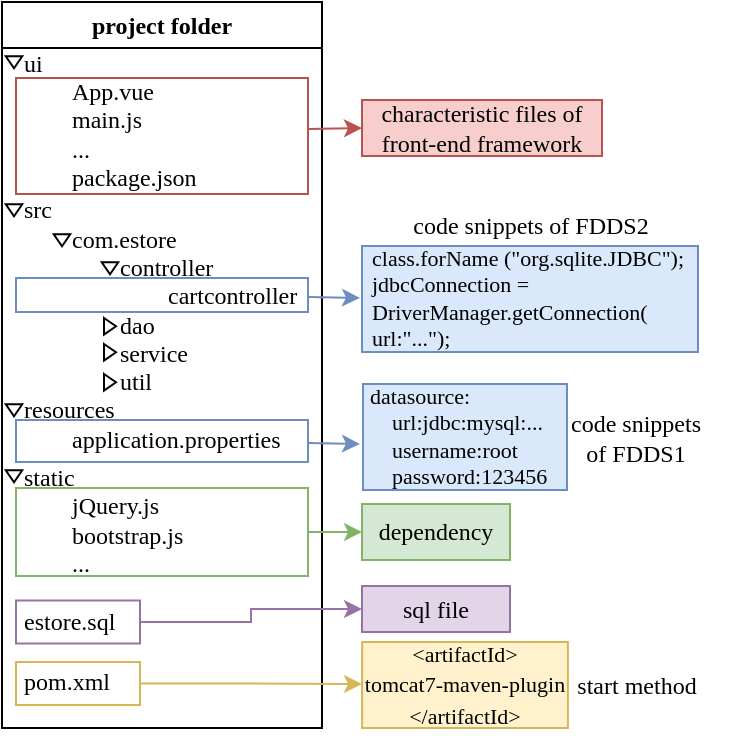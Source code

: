 <mxfile version="24.0.6" type="github">
  <diagram name="第 1 页" id="ws-1xwIyOariTcWcIGrg">
    <mxGraphModel dx="1386" dy="785" grid="0" gridSize="10" guides="1" tooltips="1" connect="1" arrows="1" fold="1" page="1" pageScale="1" pageWidth="1169" pageHeight="827" math="0" shadow="0">
      <root>
        <mxCell id="0" />
        <mxCell id="1" parent="0" />
        <mxCell id="hwFdZeZFJDHMBbYX0UYp-23" value="project folder" style="swimlane;whiteSpace=wrap;html=1;fontFamily=Times New Roman;" vertex="1" parent="1">
          <mxGeometry x="363" y="243" width="160" height="363" as="geometry">
            <mxRectangle x="363" y="243" width="100" height="26" as="alternateBounds" />
          </mxGeometry>
        </mxCell>
        <mxCell id="hwFdZeZFJDHMBbYX0UYp-62" value="" style="rounded=0;whiteSpace=wrap;html=1;fillColor=none;fontFamily=Times New Roman;strokeColor=#82b366;" vertex="1" parent="hwFdZeZFJDHMBbYX0UYp-23">
          <mxGeometry x="7" y="243" width="146" height="44" as="geometry" />
        </mxCell>
        <mxCell id="hwFdZeZFJDHMBbYX0UYp-44" value="&lt;div&gt;&lt;br&gt;&lt;/div&gt;&lt;div&gt;&lt;br&gt;&lt;/div&gt;" style="rounded=0;whiteSpace=wrap;html=1;fillColor=none;fontFamily=Times New Roman;strokeColor=#b85450;" vertex="1" parent="hwFdZeZFJDHMBbYX0UYp-23">
          <mxGeometry x="7" y="38" width="146" height="58" as="geometry" />
        </mxCell>
        <mxCell id="hwFdZeZFJDHMBbYX0UYp-36" value="estore.sql" style="text;html=1;align=left;verticalAlign=middle;whiteSpace=wrap;rounded=0;fontFamily=Times New Roman;" vertex="1" parent="hwFdZeZFJDHMBbYX0UYp-23">
          <mxGeometry x="9" y="295" width="60" height="30" as="geometry" />
        </mxCell>
        <mxCell id="hwFdZeZFJDHMBbYX0UYp-26" value="resources&lt;div&gt;&lt;span style=&quot;white-space: pre;&quot;&gt;&#x9;&lt;/span&gt;&lt;span style=&quot;background-color: initial;&quot;&gt;application.properties&lt;/span&gt;&lt;br&gt;&lt;/div&gt;" style="text;html=1;align=left;verticalAlign=middle;whiteSpace=wrap;rounded=0;fontFamily=Times New Roman;" vertex="1" parent="hwFdZeZFJDHMBbYX0UYp-23">
          <mxGeometry x="9" y="196" width="144" height="30" as="geometry" />
        </mxCell>
        <mxCell id="hwFdZeZFJDHMBbYX0UYp-27" value="&lt;div&gt;ui&lt;/div&gt;&lt;span style=&quot;white-space: pre;&quot;&gt;&#x9;&lt;/span&gt;App.vue&lt;div&gt;&lt;span style=&quot;white-space: pre;&quot;&gt;&#x9;&lt;/span&gt;main.js&lt;/div&gt;&lt;div&gt;&lt;span style=&quot;white-space: pre;&quot;&gt;&#x9;&lt;/span&gt;...&lt;/div&gt;&lt;div&gt;&lt;span style=&quot;white-space: pre;&quot;&gt;&#x9;&lt;/span&gt;package.json&lt;/div&gt;" style="text;html=1;align=left;verticalAlign=middle;whiteSpace=wrap;rounded=0;fontFamily=Times New Roman;" vertex="1" parent="hwFdZeZFJDHMBbYX0UYp-23">
          <mxGeometry x="9" y="44" width="60" height="30" as="geometry" />
        </mxCell>
        <mxCell id="hwFdZeZFJDHMBbYX0UYp-30" value="&lt;div&gt;src&lt;/div&gt;&lt;span style=&quot;white-space: pre;&quot;&gt;&#x9;&lt;/span&gt;com.estore&lt;div&gt;&lt;span style=&quot;white-space: pre;&quot;&gt;&#x9;&lt;span style=&quot;white-space: pre;&quot;&gt;&#x9;&lt;/span&gt;&lt;/span&gt;&lt;span style=&quot;background-color: initial;&quot;&gt;controller&lt;/span&gt;&lt;/div&gt;&lt;div&gt;&lt;span style=&quot;background-color: initial;&quot;&gt;&lt;span style=&quot;white-space: pre;&quot;&gt;&#x9;&lt;/span&gt;&lt;span style=&quot;white-space: pre;&quot;&gt;&#x9;&lt;/span&gt;&lt;span style=&quot;white-space: pre;&quot;&gt;&#x9;&lt;/span&gt;cartcontroller&lt;br&gt;&lt;/span&gt;&lt;/div&gt;&lt;div&gt;&lt;span style=&quot;white-space: pre;&quot;&gt;&#x9;&lt;span style=&quot;white-space: pre;&quot;&gt;&#x9;&lt;/span&gt;&lt;/span&gt;dao&lt;/div&gt;&lt;div&gt;&lt;span style=&quot;white-space: pre;&quot;&gt;&#x9;&lt;span style=&quot;white-space: pre;&quot;&gt;&#x9;&lt;/span&gt;&lt;/span&gt;service&lt;/div&gt;&lt;div&gt;&lt;span style=&quot;white-space: pre;&quot;&gt;&#x9;&lt;span style=&quot;white-space: pre;&quot;&gt;&#x9;&lt;/span&gt;&lt;/span&gt;util&lt;/div&gt;" style="text;html=1;align=left;verticalAlign=middle;whiteSpace=wrap;rounded=0;fontFamily=Times New Roman;" vertex="1" parent="hwFdZeZFJDHMBbYX0UYp-23">
          <mxGeometry x="9" y="132" width="60" height="30" as="geometry" />
        </mxCell>
        <mxCell id="hwFdZeZFJDHMBbYX0UYp-33" value="static&lt;div&gt;&lt;span style=&quot;white-space: pre;&quot;&gt;&#x9;&lt;/span&gt;&lt;span style=&quot;background-color: initial;&quot;&gt;jQuery.js&lt;/span&gt;&lt;br&gt;&lt;/div&gt;&lt;div&gt;&lt;span style=&quot;white-space: pre;&quot;&gt;&#x9;&lt;/span&gt;bootstrap.js&lt;/div&gt;&lt;div&gt;&lt;span style=&quot;white-space: pre;&quot;&gt;&#x9;&lt;/span&gt;...&lt;br&gt;&lt;/div&gt;" style="text;html=1;align=left;verticalAlign=middle;whiteSpace=wrap;rounded=0;fontFamily=Times New Roman;" vertex="1" parent="hwFdZeZFJDHMBbYX0UYp-23">
          <mxGeometry x="9" y="244" width="60" height="30" as="geometry" />
        </mxCell>
        <mxCell id="hwFdZeZFJDHMBbYX0UYp-32" value="pom.xml" style="text;html=1;align=left;verticalAlign=middle;whiteSpace=wrap;rounded=0;fontFamily=Times New Roman;" vertex="1" parent="hwFdZeZFJDHMBbYX0UYp-23">
          <mxGeometry x="9" y="325" width="60" height="30" as="geometry" />
        </mxCell>
        <mxCell id="hwFdZeZFJDHMBbYX0UYp-46" value="" style="rounded=0;whiteSpace=wrap;html=1;fillColor=none;fontFamily=Times New Roman;strokeColor=#9673a6;" vertex="1" parent="hwFdZeZFJDHMBbYX0UYp-23">
          <mxGeometry x="7" y="299.25" width="62" height="21.5" as="geometry" />
        </mxCell>
        <mxCell id="hwFdZeZFJDHMBbYX0UYp-47" value="" style="rounded=0;whiteSpace=wrap;html=1;fillColor=none;fontFamily=Times New Roman;strokeColor=#d6b656;" vertex="1" parent="hwFdZeZFJDHMBbYX0UYp-23">
          <mxGeometry x="7" y="330" width="62" height="21.5" as="geometry" />
        </mxCell>
        <mxCell id="hwFdZeZFJDHMBbYX0UYp-65" value="" style="rounded=0;whiteSpace=wrap;html=1;fillColor=none;fontFamily=Times New Roman;strokeColor=#6c8ebf;" vertex="1" parent="hwFdZeZFJDHMBbYX0UYp-23">
          <mxGeometry x="7" y="209" width="146" height="21" as="geometry" />
        </mxCell>
        <mxCell id="hwFdZeZFJDHMBbYX0UYp-98" value="&lt;div&gt;&lt;br&gt;&lt;/div&gt;&lt;div&gt;&lt;br&gt;&lt;/div&gt;" style="rounded=0;whiteSpace=wrap;html=1;fillColor=none;fontFamily=Times New Roman;strokeColor=#6c8ebf;" vertex="1" parent="hwFdZeZFJDHMBbYX0UYp-23">
          <mxGeometry x="7" y="138" width="146" height="17" as="geometry" />
        </mxCell>
        <mxCell id="hwFdZeZFJDHMBbYX0UYp-48" value="" style="verticalLabelPosition=bottom;verticalAlign=top;html=1;shape=mxgraph.basic.acute_triangle;dx=0.5;rotation=-180;fontFamily=Times New Roman;" vertex="1" parent="1">
          <mxGeometry x="364.88" y="270.13" width="8.25" height="6" as="geometry" />
        </mxCell>
        <mxCell id="hwFdZeZFJDHMBbYX0UYp-54" value="" style="verticalLabelPosition=bottom;verticalAlign=top;html=1;shape=mxgraph.basic.acute_triangle;dx=0.5;rotation=-180;fontFamily=Times New Roman;" vertex="1" parent="1">
          <mxGeometry x="364.88" y="344.13" width="8.25" height="6" as="geometry" />
        </mxCell>
        <mxCell id="hwFdZeZFJDHMBbYX0UYp-55" value="" style="verticalLabelPosition=bottom;verticalAlign=top;html=1;shape=mxgraph.basic.acute_triangle;dx=0.5;rotation=-180;fontFamily=Times New Roman;" vertex="1" parent="1">
          <mxGeometry x="388.88" y="359.13" width="8.25" height="6" as="geometry" />
        </mxCell>
        <mxCell id="hwFdZeZFJDHMBbYX0UYp-56" value="" style="verticalLabelPosition=bottom;verticalAlign=top;html=1;shape=mxgraph.basic.acute_triangle;dx=0.5;rotation=-180;fontFamily=Times New Roman;" vertex="1" parent="1">
          <mxGeometry x="412.88" y="373.13" width="8.25" height="6" as="geometry" />
        </mxCell>
        <mxCell id="hwFdZeZFJDHMBbYX0UYp-57" value="" style="verticalLabelPosition=bottom;verticalAlign=top;html=1;shape=mxgraph.basic.acute_triangle;dx=0.5;rotation=90;fontFamily=Times New Roman;" vertex="1" parent="1">
          <mxGeometry x="412.88" y="402.13" width="8.25" height="6" as="geometry" />
        </mxCell>
        <mxCell id="hwFdZeZFJDHMBbYX0UYp-58" value="" style="verticalLabelPosition=bottom;verticalAlign=top;html=1;shape=mxgraph.basic.acute_triangle;dx=0.5;rotation=90;fontFamily=Times New Roman;" vertex="1" parent="1">
          <mxGeometry x="412.88" y="415.13" width="8.25" height="6" as="geometry" />
        </mxCell>
        <mxCell id="hwFdZeZFJDHMBbYX0UYp-59" value="" style="verticalLabelPosition=bottom;verticalAlign=top;html=1;shape=mxgraph.basic.acute_triangle;dx=0.5;rotation=90;fontFamily=Times New Roman;" vertex="1" parent="1">
          <mxGeometry x="412.88" y="430.13" width="8.25" height="6" as="geometry" />
        </mxCell>
        <mxCell id="hwFdZeZFJDHMBbYX0UYp-60" value="" style="verticalLabelPosition=bottom;verticalAlign=top;html=1;shape=mxgraph.basic.acute_triangle;dx=0.5;rotation=-180;fontFamily=Times New Roman;" vertex="1" parent="1">
          <mxGeometry x="364.88" y="444.13" width="8.25" height="6" as="geometry" />
        </mxCell>
        <mxCell id="hwFdZeZFJDHMBbYX0UYp-61" value="" style="verticalLabelPosition=bottom;verticalAlign=top;html=1;shape=mxgraph.basic.acute_triangle;dx=0.5;rotation=-180;fontFamily=Times New Roman;" vertex="1" parent="1">
          <mxGeometry x="364.88" y="477.13" width="8.25" height="6" as="geometry" />
        </mxCell>
        <mxCell id="hwFdZeZFJDHMBbYX0UYp-64" style="edgeStyle=orthogonalEdgeStyle;rounded=0;orthogonalLoop=1;jettySize=auto;html=1;exitX=1;exitY=0.5;exitDx=0;exitDy=0;fontFamily=Times New Roman;fillColor=#fff2cc;strokeColor=#d6b656;" edge="1" parent="1" source="hwFdZeZFJDHMBbYX0UYp-47">
          <mxGeometry relative="1" as="geometry">
            <mxPoint x="543" y="584" as="targetPoint" />
          </mxGeometry>
        </mxCell>
        <mxCell id="hwFdZeZFJDHMBbYX0UYp-73" value="dependency" style="text;html=1;align=center;verticalAlign=middle;whiteSpace=wrap;rounded=0;fontFamily=Times New Roman;fillColor=#d5e8d4;strokeColor=#82b366;" vertex="1" parent="1">
          <mxGeometry x="543" y="494" width="74" height="28" as="geometry" />
        </mxCell>
        <mxCell id="hwFdZeZFJDHMBbYX0UYp-75" value="sql file" style="text;html=1;align=center;verticalAlign=middle;whiteSpace=wrap;rounded=0;fontFamily=Times New Roman;fillColor=#e1d5e7;strokeColor=#9673a6;" vertex="1" parent="1">
          <mxGeometry x="543" y="535" width="74" height="23" as="geometry" />
        </mxCell>
        <mxCell id="hwFdZeZFJDHMBbYX0UYp-82" style="edgeStyle=orthogonalEdgeStyle;rounded=0;orthogonalLoop=1;jettySize=auto;html=1;exitX=1;exitY=0.5;exitDx=0;exitDy=0;fontFamily=Times New Roman;fillColor=#e1d5e7;strokeColor=#9673a6;" edge="1" parent="1" source="hwFdZeZFJDHMBbYX0UYp-46" target="hwFdZeZFJDHMBbYX0UYp-75">
          <mxGeometry relative="1" as="geometry" />
        </mxCell>
        <mxCell id="hwFdZeZFJDHMBbYX0UYp-84" style="edgeStyle=orthogonalEdgeStyle;rounded=0;orthogonalLoop=1;jettySize=auto;html=1;exitX=1;exitY=0.5;exitDx=0;exitDy=0;entryX=0;entryY=0.5;entryDx=0;entryDy=0;fontFamily=Times New Roman;fillColor=#d5e8d4;strokeColor=#82b366;" edge="1" parent="1" source="hwFdZeZFJDHMBbYX0UYp-62" target="hwFdZeZFJDHMBbYX0UYp-73">
          <mxGeometry relative="1" as="geometry" />
        </mxCell>
        <mxCell id="hwFdZeZFJDHMBbYX0UYp-88" value="start method" style="text;html=1;align=center;verticalAlign=middle;whiteSpace=wrap;rounded=0;fontFamily=Times New Roman;" vertex="1" parent="1">
          <mxGeometry x="643" y="574.5" width="75" height="20" as="geometry" />
        </mxCell>
        <mxCell id="hwFdZeZFJDHMBbYX0UYp-89" value="code snippets of FDDS2" style="text;html=1;align=center;verticalAlign=middle;whiteSpace=wrap;rounded=0;fontFamily=Times New Roman;" vertex="1" parent="1">
          <mxGeometry x="564.5" y="344.26" width="125" height="20.87" as="geometry" />
        </mxCell>
        <mxCell id="hwFdZeZFJDHMBbYX0UYp-94" value="" style="group" vertex="1" connectable="0" parent="1">
          <mxGeometry x="534" y="419" width="204.5" height="82" as="geometry" />
        </mxCell>
        <mxCell id="hwFdZeZFJDHMBbYX0UYp-68" value="" style="verticalLabelPosition=bottom;verticalAlign=top;html=1;shape=mxgraph.basic.rect;fillColor2=none;strokeWidth=1;size=20;indent=5;fontFamily=Times New Roman;movable=1;resizable=1;rotatable=1;deletable=1;editable=1;locked=0;connectable=1;fillColor=#dae8fc;strokeColor=#6c8ebf;aspect=fixed;" vertex="1" parent="hwFdZeZFJDHMBbYX0UYp-94">
          <mxGeometry x="9.5" y="15" width="102" height="53" as="geometry" />
        </mxCell>
        <mxCell id="hwFdZeZFJDHMBbYX0UYp-86" value="&lt;div style=&quot;font-size: 11px;&quot;&gt;&lt;font style=&quot;font-size: 11px;&quot;&gt;&amp;nbsp; &amp;nbsp; datasource:&lt;/font&gt;&lt;/div&gt;&lt;div style=&quot;font-size: 11px;&quot;&gt;&lt;font style=&quot;font-size: 11px;&quot;&gt;&amp;nbsp; &amp;nbsp; &amp;nbsp; &amp;nbsp; url:jdbc:mysql:...&lt;/font&gt;&lt;/div&gt;&lt;div style=&quot;font-size: 11px;&quot;&gt;&lt;font style=&quot;font-size: 11px;&quot;&gt;&amp;nbsp; &amp;nbsp; &amp;nbsp; &amp;nbsp; username:root&lt;/font&gt;&lt;/div&gt;&lt;div style=&quot;font-size: 11px;&quot;&gt;&lt;font style=&quot;font-size: 11px;&quot;&gt;&amp;nbsp; &amp;nbsp; &amp;nbsp; &amp;nbsp; password:123456&lt;/font&gt;&lt;/div&gt;" style="text;html=1;align=left;verticalAlign=middle;whiteSpace=wrap;rounded=0;fontFamily=Times New Roman;movable=1;resizable=1;rotatable=1;deletable=1;editable=1;locked=0;connectable=1;" vertex="1" parent="hwFdZeZFJDHMBbYX0UYp-94">
          <mxGeometry width="105.5" height="82" as="geometry" />
        </mxCell>
        <mxCell id="hwFdZeZFJDHMBbYX0UYp-91" value="code snippets of FDDS1" style="text;html=1;align=center;verticalAlign=middle;whiteSpace=wrap;rounded=0;fontFamily=Times New Roman;movable=1;resizable=1;rotatable=1;deletable=1;editable=1;locked=0;connectable=1;" vertex="1" parent="hwFdZeZFJDHMBbYX0UYp-94">
          <mxGeometry x="108" y="23" width="75.5" height="37.22" as="geometry" />
        </mxCell>
        <mxCell id="hwFdZeZFJDHMBbYX0UYp-95" value="" style="group" vertex="1" connectable="0" parent="1">
          <mxGeometry x="543" y="365" width="168" height="53" as="geometry" />
        </mxCell>
        <mxCell id="hwFdZeZFJDHMBbYX0UYp-70" value="" style="verticalLabelPosition=bottom;verticalAlign=top;html=1;shape=mxgraph.basic.rect;fillColor2=none;strokeWidth=1;size=20;indent=5;fontFamily=Times New Roman;fillColor=#dae8fc;strokeColor=#6c8ebf;" vertex="1" parent="hwFdZeZFJDHMBbYX0UYp-95">
          <mxGeometry width="168" height="53" as="geometry" />
        </mxCell>
        <mxCell id="hwFdZeZFJDHMBbYX0UYp-87" value="&lt;div style=&quot;font-size: 11px;&quot;&gt;class.forName (&quot;org.sqlite.JDBC&quot;);&lt;/div&gt;&lt;div style=&quot;font-size: 11px;&quot;&gt;jdbcConnection = DriverManager.getConnection( url:&quot;...&quot;);&lt;/div&gt;" style="text;html=1;align=left;verticalAlign=middle;whiteSpace=wrap;rounded=0;fontSize=11;fontFamily=Times New Roman;" vertex="1" parent="hwFdZeZFJDHMBbYX0UYp-95">
          <mxGeometry x="3.467" y="4.59" width="161.074" height="43.82" as="geometry" />
        </mxCell>
        <mxCell id="hwFdZeZFJDHMBbYX0UYp-69" value="characteristic files of front-end framework" style="text;html=1;align=center;verticalAlign=middle;whiteSpace=wrap;rounded=0;fontFamily=Times New Roman;fillColor=#f8cecc;strokeColor=#b85450;" vertex="1" parent="1">
          <mxGeometry x="543" y="292" width="120" height="28" as="geometry" />
        </mxCell>
        <mxCell id="hwFdZeZFJDHMBbYX0UYp-72" value="" style="endArrow=classic;html=1;rounded=0;fontFamily=Times New Roman;fillColor=#f8cecc;strokeColor=#b85450;entryX=0;entryY=0.5;entryDx=0;entryDy=0;" edge="1" parent="1" target="hwFdZeZFJDHMBbYX0UYp-69">
          <mxGeometry width="50" height="50" relative="1" as="geometry">
            <mxPoint x="515.5" y="306.5" as="sourcePoint" />
            <mxPoint x="541" y="307" as="targetPoint" />
          </mxGeometry>
        </mxCell>
        <mxCell id="hwFdZeZFJDHMBbYX0UYp-97" value="" style="group" vertex="1" connectable="0" parent="1">
          <mxGeometry x="536" y="563" width="117" height="43" as="geometry" />
        </mxCell>
        <mxCell id="hwFdZeZFJDHMBbYX0UYp-67" value="" style="verticalLabelPosition=bottom;verticalAlign=top;html=1;shape=mxgraph.basic.rect;fillColor2=none;strokeWidth=1;size=20;indent=5;fontFamily=Times New Roman;fillColor=#fff2cc;strokeColor=#d6b656;" vertex="1" parent="hwFdZeZFJDHMBbYX0UYp-97">
          <mxGeometry x="7.06" width="102.879" height="43" as="geometry" />
        </mxCell>
        <mxCell id="hwFdZeZFJDHMBbYX0UYp-81" value="&lt;p style=&quot;line-height: 40%; font-size: 11px;&quot; class=&quot;MsoNormal&quot;&gt;&lt;span style=&quot;font-size: 11px;&quot;&gt;&lt;font style=&quot;font-size: 11px;&quot;&gt;&amp;lt;artifactId&amp;gt;&lt;/font&gt;&lt;/span&gt;&lt;/p&gt;&lt;p style=&quot;line-height: 40%; font-size: 11px;&quot; class=&quot;MsoNormal&quot;&gt;&lt;span style=&quot;font-size: 11px;&quot;&gt;&lt;font style=&quot;font-size: 11px;&quot;&gt;tomcat7-maven-plugin&lt;/font&gt;&lt;/span&gt;&lt;/p&gt;&lt;p style=&quot;line-height: 40%; font-size: 11px;&quot; class=&quot;MsoNormal&quot;&gt;&lt;span style=&quot;font-size: 11px;&quot;&gt;&lt;font style=&quot;font-size: 11px;&quot;&gt;&amp;lt;/artifactId&amp;gt;&lt;/font&gt;&lt;/span&gt;&lt;span style=&quot;font-size: 11px;&quot;&gt;&lt;/span&gt;&lt;/p&gt;" style="text;html=1;align=center;verticalAlign=middle;whiteSpace=wrap;rounded=0;fontSize=11;fontFamily=Times New Roman;" vertex="1" parent="hwFdZeZFJDHMBbYX0UYp-97">
          <mxGeometry y="4.665" width="117" height="33.67" as="geometry" />
        </mxCell>
        <mxCell id="hwFdZeZFJDHMBbYX0UYp-101" value="" style="endArrow=classic;html=1;rounded=0;fontFamily=Times New Roman;fillColor=#dae8fc;strokeColor=#6c8ebf;" edge="1" parent="1">
          <mxGeometry width="50" height="50" relative="1" as="geometry">
            <mxPoint x="516.5" y="463.5" as="sourcePoint" />
            <mxPoint x="542" y="464" as="targetPoint" />
          </mxGeometry>
        </mxCell>
        <mxCell id="hwFdZeZFJDHMBbYX0UYp-104" value="" style="endArrow=classic;html=1;rounded=0;fontFamily=Times New Roman;fillColor=#dae8fc;strokeColor=#6c8ebf;" edge="1" parent="1">
          <mxGeometry width="50" height="50" relative="1" as="geometry">
            <mxPoint x="516.5" y="390.5" as="sourcePoint" />
            <mxPoint x="542" y="391" as="targetPoint" />
          </mxGeometry>
        </mxCell>
      </root>
    </mxGraphModel>
  </diagram>
</mxfile>
